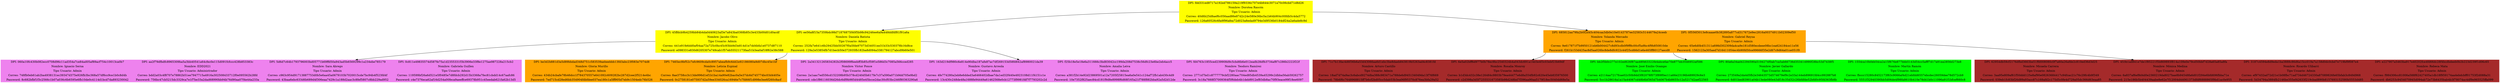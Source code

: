 digraph G{ 
node[shape=record] 
node0xc00006cde0 [style = filled color="yellow" label="<f0>|{DPI: fdd331ed8717a192ed786159a219f9336c707e4b644c3071a70c06cbd71d8d26|Nombre: Dorotea Rascón|Tipo Usuario: Admin|Correo: 40d6b25d8aef6c056aad86e87d2c24e580e36bc5a1b64b904c00fdb5c4da5772|Password: 126a60526c6fa9f96afea72d023a8edad9794e3d9536b0184df24a2a6ade8c9d}|<f2>"] 
node0xc000400ea0 [style = filled color="yellow" label="<f0>|{DPI: 45ffdcb9b4259bb84b4da0d40623af3e7a843ba0368b85c3e433b00d01d0acdf|Nombre: Jacobo Olivo|Tipo Usuario: Admin|Correo: 441e91fe6dd0af04aa72a725c0bc45c93bb9d3e814d1e7dd4bfa1e0737d87110|Password: e098331e830d6205307e749cab1f57eb55521173faa51b3ea0af18f62e38c588}|<f2>|{DPI: ee56a8f15a7359bdc98d71876875f40f5b98c94246ee6a9a448ddfdf81f91a6a|Nombre: Daniela Batista|Tipo Usuario: Admin|Correo: 252fa7e641c6b29425bb50267f0a5fde97073d34051ee31b33c530378b16d8ce|Password: 129a2e53854fb7d1becb50e372935fb182ba8d094a3381794127abcd9b60e501}|<f4>"] 
node0xc000188a50 [style = filled color="violet" label="<f0>|{DPI: 060a10fc430b082ecc0708d96c11ad354a7ce84ad05af89acf754c10013ca0b7|Nombre: Ignacio Serna|Tipo Usuario: Admin|Correo: 748fb0eb61ab2ba4938131ec39347d375e926fb3bc368a57df6cc9ce1b0c8d4b|Password: 8c682bfbf1f3c2566c1b07a036c6b6595e6fb10de0c4114d1bcd7da893230042}|<f2>|{DPI: aa2f79dfbdfc8965309ba5a3bb40541a64cfec0e115d091fcfccc428b853383c|Nombre: EDD2021|Tipo Usuario: Administrador|Correo: bdd2a03c4f8707e78862b51ee7947715a4916a302508433712f0e095562b28fd|Password: 756bc47cb5215dc3329ca7e1f7be33a2dad68990bb94b76d90aa07f4e44a233a}|<f4>|{DPI: 5d6d7c64b1793796003bd05771b69ffd50a943ad5b6569299c1a234ebe785179|Nombre: Sara Abrego|Tipo Usuario: Admin|Correo: c963c954d91713887753d0b5e6aa45a0679103b7020015cde7bc94b4f523fd4f|Password: 43baa6ebc633d6b689d4f306eaa7429c1a188d2aac3c8fef5807c8bb229ad952}|<f6>|{DPI: 0c811e49835574d587fe75a1d2355331f3b3906e33f8e1275ae987228a215cb2|Nombre: Gabriela Guillen|Tipo Usuario: Admin|Correo: 119599bf26a6d521e5f0485e7d8fdcb292d15b3368a7fec81cbdd14c67aafc86|Password: c4e7376eca62af16d254a00feca9aeeffce69378b951c45eedab621fa62b13d5}|<f8>"] 
node0xc000400ea0:f0->node0xc000188a50
node0xc00006c540 [style = filled color="orange" label="<f0>|{DPI: be3d2b881d3a5d89bbdad348d751c583539aebeebbb13fd3abc23f083e7074d8|Nombre: Gloria Murillo|Tipo Usuario: Admin|Correo: 434b24cbafe78b46dcc1f784370557e641092c609282bc267d2cee2f5214e4bc|Password: 7ed715cd28ed6bb354904fdbfdee037ea180c1a5ff905d7eb9c1504edc76b526}|<f2>|{DPI: 7465ec9bf52c7efc9609cda0c8957abeafb9c6dd2e92186080a9d07dbc45e1bf|Nombre: Leticia Espinal|Tipo Usuario: Admin|Correo: 8ae3758cc3c13de996d1ef1b1ba14a90e82bac0a5e37dc6d745774bc03d4405e|Password: 0c2758181e075937d2a59ee334026ca16946e7c7fd66f1d998e3ee6f260c8acf}|<f4>"] 
node0xc000400ea0:f2->node0xc00006c540
node0xc00019db30 [style = filled color="violet" label="<f0>|{DPI: 2a341321265834282b2f08699f6eebff3b85cf59f1e586d3c7085a566cced285|Nombre: Víctor Ponce|Tipo Usuario: Admin|Correo: 2a1aac7ed556cd152208b95b378cd240d5b617fe7c37a590a071b9dd705e9bd2|Password: cde1f86116036d26dc6df9b985d4485e45bcce2dac30cf03bc246f80363290a6}|<f2>|{DPI: 163d219df980c6e814e90dba187afe87ac7df269153d58fd842af8980021da39|Nombre: Gustavo Arreola|Tipo Usuario: Admin|Correo: 4fe774280a2eb8e6dded3a6466402dbae7da1ed32f440e4923108d11f4151c1e|Password: 13c430c248de48a1688fe94449a61462568e0cb12773f9981fdf7f7793202c2d}|<f4>|{DPI: f25b18e5e18e6a311666c3bd83042cc199da208d7538c56dfc23e6be2eb4acc5|Nombre: Amalia Leiva|Tipo Usuario: Admin|Correo: a381f2b14e92d23869501a12a7205f25815ea6a0e541c124af72fb1ab430c4d9|Password: 10e7352f825aec84cd181f9d8e8998f6d68f165a21f788f882bba92a5d2d12de}|<f6>|{DPI: fd4763c1855ced239908d9c5cbd6b6e012eadb28dfb3734af87c286b2222f22f|Nombre: Teodoro Ramírez|Tipo Usuario: Admin|Correo: 2771d7bd1c8777779cbf2280aac704ed85db4539a45299c2dbba56ab59262757|Password: 3c18a7668f37009364f5f6deb4b1deb8912ef83db8ac70f93eace99f18ee6097}|<f8>"] 
node0xc000400ea0:f4->node0xc00019db30
node0xc00006cde0:f0->node0xc000400ea0
node0xc000400f00 [style = filled color="orange" label="<f0>|{DPI: 685812aa79fa2b0f2d45c404caa3db0e10e0143787ee32583c5144679a24ceeb|Nombre: Yolanda Mercado|Tipo Usuario: Admin|Correo: 9e617871f7b9950121eb6b004427c8d93cdb0f9ff8c00cf5a9bc4f9b850810de|Password: f261b153d425ac8d5aa026bc8de8dfc922c44f25cd66d1e6e465ff80127aecd8}|<f2>|{DPI: 0f556f3013e8caaae0b382895a877cd317672e9ec2816a00374911b02309ef50|Nombre: Gabriel Reyna|Tipo Usuario: Admin|Correo: 65e6d0b451311a698d302309da4ca9e181d580ecdeee08bc1ea624184ce11e56|Password: 1562123a305aed7d16411054ec4b90fd50ce99666f35e2d67c9d64a01ce051f0}|<f4>"] 
node0xc000400e40 [style = filled color="brown" label="<f0>|{DPI: 71c7b13fac4d6f36b6a53d43066aa6d1ebc3be8daeb843819b5263ad4c8381fd|Nombre: Arturo Castillo|Tipo Usuario: Admin|Correo: 18ad7d74a9ac3c6abcd9274dba388c983471a788de6d945134049da13f76f669|Password: 78b6f6c7648968815ff7b6cf2bd05cc5dab53b3ea06f95370c876ea3bfa29a52}|<f2>|{DPI: 6e5a02bff6d977b0b78ec9bc2540324b4a043dc691a14d3e4f3c03ebf23b69df|Nombre: Rosalia Monroy|Tipo Usuario: Admin|Correo: b1d3dc432c38e126484c9803b79ea44477e6d8a554fb92c620e45eb835976500|Password: c2d398a3d5f7255531673585b98d248bd7f396aa90aa5179f18ec5040dd68e5a}|<f4>"] 
node0xc000400f00:f0->node0xc000400e40
node0xc00050d3e0 [style = filled color="green" label="<f0>|{DPI: bb2f5b0c277e102ed626f87aa48f463322fe4abcefae70e877eb3546952af586|Nombre: José Emilio Ocampo|Tipo Usuario: Admin|Correo: e2114aa7217fcae02c50b9dd3f82078f073f89f0ec11a66e23196b489929c6e3|Password: 5cc1b28616a1a15a44067cd48b6bf365d7b4067b4b8655c12a5217d2aef22565}|<f2>|{DPI: 80a6a34ad42294590a5194274f0ab7ca5ab66736d353414990f28bc53d7438f5|Nombre: Javier Gallardo|Tipo Usuario: Admin|Correo: 273549a2da4d5fb2e34643573d574679ef9c2e33a144eb89691fd4cc992887b8|Password: 6d01bed83901a04b13ede080e43df18c35d32c26bfdfde52bfd0c95fd363fb8b}|<f4>|{DPI: 1554ca10b0eb54ca2a15f676e877bbb5143d54cc5afff7d17a91ea2856d273e8|Nombre: Martín Ramón|Tipo Usuario: Admin|Correo: fbccc15280c8452173f63c9066af4d21ebfdd6557ebcdec26059dee78d572cb9|Password: 5551f32940390bb5d06de4f98fa8610b410e78d41b0c11096a91f1bfcef660c8}|<f6>"] 
node0xc000400f00:f2->node0xc00050d3e0
node0xc00050d440 [style = filled color="brown" label="<f0>|{DPI: 62954db59cf2176dfbd3663be51ffd008080c0f7a60a26afde2c810ed36d3d25|Nombre: Micaela Carrera|Tipo Usuario: Admin|Correo: 3aa95e809af61f50ddd125e8af90e08263684417c94fcac21c76c29fc4b9f349|Password: 039eb1fc83bf26d89a93acc87c168afd2c175d5c0fe4d729a05dc366d63eaa85}|<f2>|{DPI: 453b1ad841e7de1f85221f5b869893f814a109e0e79cd50bbf7d28a65a85a8fa|Nombre: Mónica Medina|Tipo Usuario: Admin|Correo: 6a837af6ef8d4d0e2360219da8027bae8b94548fa6d01f294e6bfd696fbba71e|Password: 215e186b5b404439aabe8e62e7f12004d44061373dfdf6888865f9bd1ac0e955}|<f4>|{DPI: 3187c4594e8d9eda1ba3888c86d6a15cc019a7a158d0dc0cbd7e719bf9f087e4|Nombre: Ricardo Ulibarri|Tipo Usuario: Admin|Correo: ef97432ad72d21e1b08fbc71ad734d46724330a87089826fe65bfab3c849d968|Password: 5d34794a3884fb2146be355ef42633f219cbad890b8157693152580b5553d485}|<f6>|{DPI: e227907a5463ba917e40202fce4fd66dc28f4bcdbdeeb0b2b223d239f1d06c65|Nombre: Rebeca Mata|Tipo Usuario: Admin|Correo: f984306cc81006a588f62427405a1db18f959174aa4ebdcbff01753f2d088a31|Password: db6253c9454070945d094ab72e73b6435bab4b3f78074ac4df9e965525ffa099}|<f8>"] 
node0xc000400f00:f4->node0xc00050d440
node0xc00006cde0:f2->node0xc000400f00
}